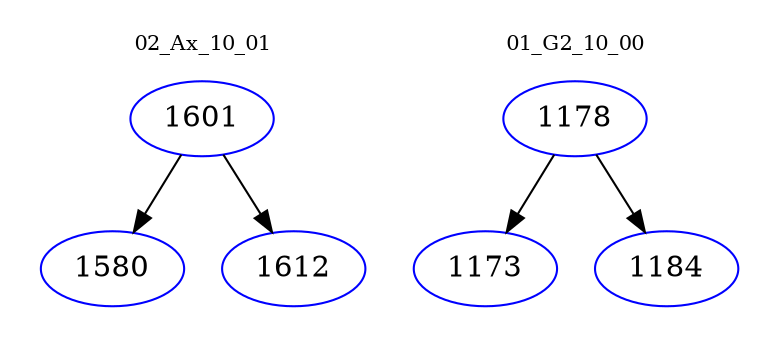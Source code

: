 digraph{
subgraph cluster_0 {
color = white
label = "02_Ax_10_01";
fontsize=10;
T0_1601 [label="1601", color="blue"]
T0_1601 -> T0_1580 [color="black"]
T0_1580 [label="1580", color="blue"]
T0_1601 -> T0_1612 [color="black"]
T0_1612 [label="1612", color="blue"]
}
subgraph cluster_1 {
color = white
label = "01_G2_10_00";
fontsize=10;
T1_1178 [label="1178", color="blue"]
T1_1178 -> T1_1173 [color="black"]
T1_1173 [label="1173", color="blue"]
T1_1178 -> T1_1184 [color="black"]
T1_1184 [label="1184", color="blue"]
}
}
